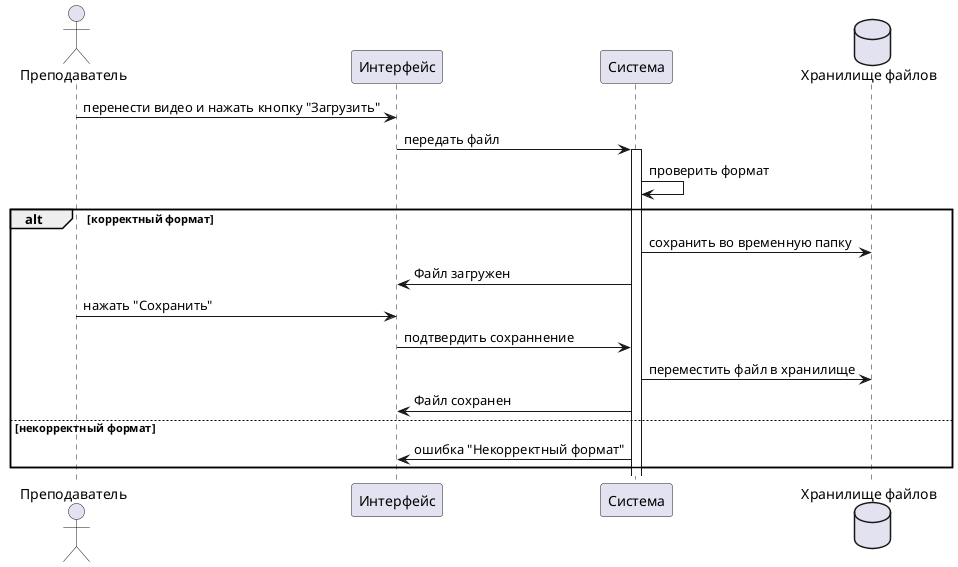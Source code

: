 @startuml
actor Преподаватель

participant "Интерфейс" as UI
participant "Система" as api
database "Хранилище файлов" as Storage

Преподаватель -> UI: перенести видео и нажать кнопку "Загрузить"
UI -> api : передать файл 
activate api
api -> api: проверить формат 

alt корректный формат
    api -> Storage: сохранить во временную папку
    UI <- api: Файл загружен 

    Преподаватель -> UI: нажать "Сохранить"
    UI -> api: подтвердить сохраннение
    api -> Storage: переместить файл в хранилище
    UI <- api: Файл сохранен 

else некорректный формат
    UI <-api: ошибка "Некорректный формат"

end
@enduml